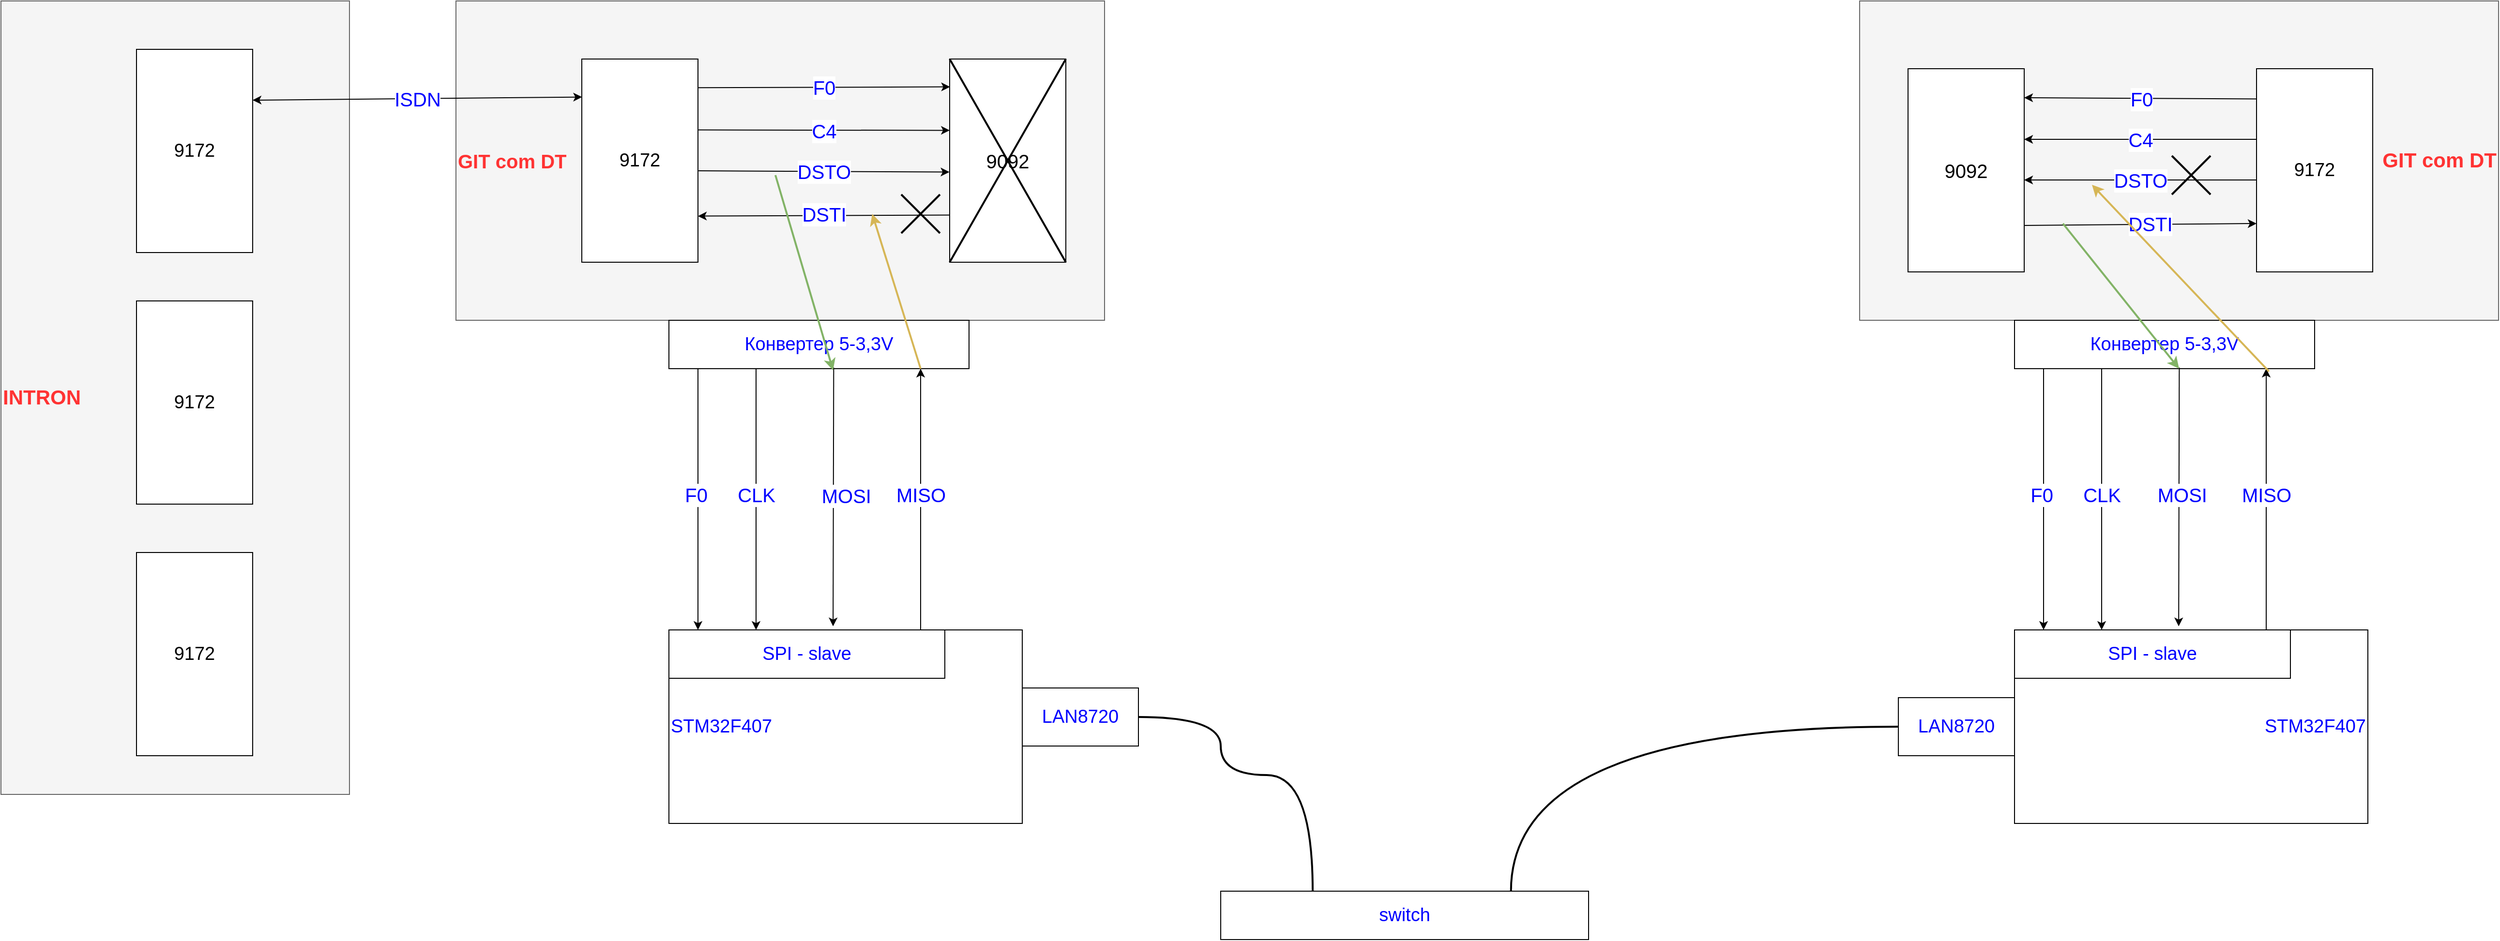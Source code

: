 <mxfile version="19.0.0" type="device"><diagram id="Ht1M8jgEwFfnCIfOTk4-" name="Page-1"><mxGraphModel dx="3355" dy="564" grid="1" gridSize="10" guides="1" tooltips="1" connect="1" arrows="1" fold="1" page="1" pageScale="1" pageWidth="1169" pageHeight="827" math="0" shadow="0"><root><mxCell id="0"/><mxCell id="1" parent="0"/><mxCell id="hxG3Pj3S6vU9Ol8LHDjK-104" value="&lt;b style=&quot;line-height: 2.9;&quot;&gt;&lt;font style=&quot;font-size: 20px;&quot; color=&quot;#ff3333&quot;&gt;GIT com DT&lt;/font&gt;&lt;/b&gt;" style="rounded=0;whiteSpace=wrap;html=1;fillColor=#f5f5f5;fontColor=#333333;strokeColor=#666666;align=left;" vertex="1" parent="1"><mxGeometry x="-650" y="1480" width="670" height="330" as="geometry"/></mxCell><mxCell id="hxG3Pj3S6vU9Ol8LHDjK-105" value="&lt;font style=&quot;font-size: 19px;&quot;&gt;9172&lt;/font&gt;" style="rounded=0;whiteSpace=wrap;html=1;" vertex="1" parent="1"><mxGeometry x="-520" y="1540" width="120" height="210" as="geometry"/></mxCell><mxCell id="hxG3Pj3S6vU9Ol8LHDjK-106" value="&lt;font style=&quot;font-size: 20px;&quot;&gt;9092&lt;/font&gt;" style="rounded=0;whiteSpace=wrap;html=1;" vertex="1" parent="1"><mxGeometry x="-140" y="1540" width="120" height="210" as="geometry"/></mxCell><mxCell id="hxG3Pj3S6vU9Ol8LHDjK-107" value="F0" style="endArrow=classic;html=1;rounded=0;fontColor=#FF3333;exitX=1;exitY=0.141;exitDx=0;exitDy=0;entryX=0.003;entryY=0.137;entryDx=0;entryDy=0;exitPerimeter=0;entryPerimeter=0;" edge="1" parent="1" source="hxG3Pj3S6vU9Ol8LHDjK-105" target="hxG3Pj3S6vU9Ol8LHDjK-106"><mxGeometry relative="1" as="geometry"><mxPoint x="-300" y="1610" as="sourcePoint"/><mxPoint x="-140" y="1610" as="targetPoint"/></mxGeometry></mxCell><mxCell id="hxG3Pj3S6vU9Ol8LHDjK-108" value="&lt;font color=&quot;#0000ff&quot; style=&quot;font-size: 20px;&quot;&gt;F0&lt;/font&gt;" style="edgeLabel;resizable=0;html=1;align=center;verticalAlign=middle;fontColor=#FF3333;" connectable="0" vertex="1" parent="hxG3Pj3S6vU9Ol8LHDjK-107"><mxGeometry relative="1" as="geometry"/></mxCell><mxCell id="hxG3Pj3S6vU9Ol8LHDjK-109" value="F0" style="endArrow=classic;html=1;rounded=0;fontColor=#FF3333;exitX=1;exitY=0.349;exitDx=0;exitDy=0;entryX=0.001;entryY=0.351;entryDx=0;entryDy=0;exitPerimeter=0;entryPerimeter=0;" edge="1" parent="1" source="hxG3Pj3S6vU9Ol8LHDjK-105" target="hxG3Pj3S6vU9Ol8LHDjK-106"><mxGeometry relative="1" as="geometry"><mxPoint x="80" y="1660" as="sourcePoint"/><mxPoint x="290.36" y="1659.16" as="targetPoint"/></mxGeometry></mxCell><mxCell id="hxG3Pj3S6vU9Ol8LHDjK-110" value="&lt;font color=&quot;#0000ff&quot; style=&quot;font-size: 20px;&quot;&gt;C4&lt;/font&gt;" style="edgeLabel;resizable=0;html=1;align=center;verticalAlign=middle;fontColor=#FF3333;" connectable="0" vertex="1" parent="hxG3Pj3S6vU9Ol8LHDjK-109"><mxGeometry relative="1" as="geometry"/></mxCell><mxCell id="hxG3Pj3S6vU9Ol8LHDjK-111" value="F0" style="endArrow=classic;html=1;rounded=0;fontColor=#FF3333;exitX=0.002;exitY=0.768;exitDx=0;exitDy=0;exitPerimeter=0;entryX=1;entryY=0.773;entryDx=0;entryDy=0;entryPerimeter=0;" edge="1" parent="1" source="hxG3Pj3S6vU9Ol8LHDjK-106" target="hxG3Pj3S6vU9Ol8LHDjK-105"><mxGeometry relative="1" as="geometry"><mxPoint x="150" y="1760" as="sourcePoint"/><mxPoint x="360.36" y="1759.16" as="targetPoint"/></mxGeometry></mxCell><mxCell id="hxG3Pj3S6vU9Ol8LHDjK-112" value="&lt;font color=&quot;#0000ff&quot; style=&quot;font-size: 20px;&quot;&gt;DSTI&lt;/font&gt;" style="edgeLabel;resizable=0;html=1;align=center;verticalAlign=middle;fontColor=#FF3333;" connectable="0" vertex="1" parent="hxG3Pj3S6vU9Ol8LHDjK-111"><mxGeometry relative="1" as="geometry"><mxPoint y="-2" as="offset"/></mxGeometry></mxCell><mxCell id="hxG3Pj3S6vU9Ol8LHDjK-113" value="F0" style="endArrow=classic;html=1;rounded=0;fontColor=#FF3333;entryX=-0.002;entryY=0.556;entryDx=0;entryDy=0;exitX=1.005;exitY=0.55;exitDx=0;exitDy=0;exitPerimeter=0;entryPerimeter=0;" edge="1" parent="1" source="hxG3Pj3S6vU9Ol8LHDjK-105" target="hxG3Pj3S6vU9Ol8LHDjK-106"><mxGeometry relative="1" as="geometry"><mxPoint x="30" y="1790" as="sourcePoint"/><mxPoint x="240.36" y="1789.16" as="targetPoint"/></mxGeometry></mxCell><mxCell id="hxG3Pj3S6vU9Ol8LHDjK-114" value="&lt;font color=&quot;#0000ff&quot; style=&quot;font-size: 20px;&quot;&gt;DSTO&lt;/font&gt;" style="edgeLabel;resizable=0;html=1;align=center;verticalAlign=middle;fontColor=#FF3333;" connectable="0" vertex="1" parent="hxG3Pj3S6vU9Ol8LHDjK-113"><mxGeometry relative="1" as="geometry"/></mxCell><mxCell id="hxG3Pj3S6vU9Ol8LHDjK-118" value="STM32F407" style="rounded=0;whiteSpace=wrap;html=1;fontSize=19;fontColor=#0000FF;align=left;" vertex="1" parent="1"><mxGeometry x="-430" y="2130" width="365" height="200" as="geometry"/></mxCell><mxCell id="hxG3Pj3S6vU9Ol8LHDjK-119" value="LAN8720" style="rounded=0;whiteSpace=wrap;html=1;fontSize=19;fontColor=#0000FF;" vertex="1" parent="1"><mxGeometry x="-65" y="2190" width="120" height="60" as="geometry"/></mxCell><mxCell id="hxG3Pj3S6vU9Ol8LHDjK-120" value="SPI - slave" style="rounded=0;whiteSpace=wrap;html=1;fontSize=19;fontColor=#0000FF;" vertex="1" parent="1"><mxGeometry x="-430" y="2130" width="285" height="50" as="geometry"/></mxCell><mxCell id="hxG3Pj3S6vU9Ol8LHDjK-121" value="switch" style="rounded=0;whiteSpace=wrap;html=1;fontSize=19;fontColor=#0000FF;align=center;" vertex="1" parent="1"><mxGeometry x="140" y="2400" width="380" height="50" as="geometry"/></mxCell><mxCell id="hxG3Pj3S6vU9Ol8LHDjK-122" value="" style="endArrow=none;html=1;rounded=0;fontSize=20;fontColor=#0000FF;edgeStyle=orthogonalEdgeStyle;elbow=vertical;exitX=1;exitY=0.5;exitDx=0;exitDy=0;entryX=0.25;entryY=0;entryDx=0;entryDy=0;curved=1;endFill=0;strokeWidth=2;" edge="1" parent="1" source="hxG3Pj3S6vU9Ol8LHDjK-119" target="hxG3Pj3S6vU9Ol8LHDjK-121"><mxGeometry width="50" height="50" relative="1" as="geometry"><mxPoint x="470" y="2050" as="sourcePoint"/><mxPoint x="520" y="2000" as="targetPoint"/><Array as="points"><mxPoint x="140" y="2220"/><mxPoint x="140" y="2280"/><mxPoint x="235" y="2280"/></Array></mxGeometry></mxCell><mxCell id="hxG3Pj3S6vU9Ol8LHDjK-123" value="&lt;div style=&quot;&quot;&gt;&lt;b style=&quot;background-color: initial; line-height: 2.9;&quot;&gt;&lt;font style=&quot;font-size: 21px;&quot; color=&quot;#ff3333&quot;&gt;INTRON&lt;/font&gt;&lt;/b&gt;&lt;/div&gt;" style="rounded=0;whiteSpace=wrap;html=1;fillColor=#f5f5f5;fontColor=#333333;strokeColor=#666666;align=left;" vertex="1" parent="1"><mxGeometry x="-1120" y="1480" width="360" height="820" as="geometry"/></mxCell><mxCell id="hxG3Pj3S6vU9Ol8LHDjK-124" value="&lt;font style=&quot;font-size: 19px;&quot;&gt;9172&lt;/font&gt;" style="rounded=0;whiteSpace=wrap;html=1;" vertex="1" parent="1"><mxGeometry x="-980" y="1530" width="120" height="210" as="geometry"/></mxCell><mxCell id="hxG3Pj3S6vU9Ol8LHDjK-138" value="F0" style="endArrow=classic;html=1;rounded=0;fontColor=#FF3333;exitX=1;exitY=0.25;exitDx=0;exitDy=0;entryX=0.002;entryY=0.187;entryDx=0;entryDy=0;entryPerimeter=0;endFill=1;startArrow=classic;startFill=1;" edge="1" parent="1" source="hxG3Pj3S6vU9Ol8LHDjK-124" target="hxG3Pj3S6vU9Ol8LHDjK-105"><mxGeometry relative="1" as="geometry"><mxPoint x="-680" y="1450" as="sourcePoint"/><mxPoint x="-419.64" y="1449.16" as="targetPoint"/></mxGeometry></mxCell><mxCell id="hxG3Pj3S6vU9Ol8LHDjK-139" value="&lt;font color=&quot;#0000ff&quot; style=&quot;font-size: 20px;&quot;&gt;ISDN&lt;/font&gt;" style="edgeLabel;resizable=0;html=1;align=center;verticalAlign=middle;fontColor=#FF3333;" connectable="0" vertex="1" parent="hxG3Pj3S6vU9Ol8LHDjK-138"><mxGeometry relative="1" as="geometry"/></mxCell><mxCell id="hxG3Pj3S6vU9Ol8LHDjK-140" value="&lt;font style=&quot;font-size: 19px;&quot;&gt;9172&lt;/font&gt;" style="rounded=0;whiteSpace=wrap;html=1;" vertex="1" parent="1"><mxGeometry x="-980" y="1790" width="120" height="210" as="geometry"/></mxCell><mxCell id="hxG3Pj3S6vU9Ol8LHDjK-150" value="&lt;font style=&quot;font-size: 19px;&quot;&gt;9172&lt;/font&gt;" style="rounded=0;whiteSpace=wrap;html=1;" vertex="1" parent="1"><mxGeometry x="-980" y="2050" width="120" height="210" as="geometry"/></mxCell><mxCell id="hxG3Pj3S6vU9Ol8LHDjK-164" value="Конвертер 5-3,3V" style="rounded=0;whiteSpace=wrap;html=1;fontSize=19;fontColor=#0000FF;align=center;" vertex="1" parent="1"><mxGeometry x="-430" y="1810" width="310" height="50" as="geometry"/></mxCell><mxCell id="hxG3Pj3S6vU9Ol8LHDjK-165" value="F0" style="endArrow=classic;html=1;rounded=0;fontColor=#FF3333;exitX=0.549;exitY=0.978;exitDx=0;exitDy=0;entryX=0.595;entryY=-0.074;entryDx=0;entryDy=0;entryPerimeter=0;exitPerimeter=0;" edge="1" parent="1" source="hxG3Pj3S6vU9Ol8LHDjK-164" target="hxG3Pj3S6vU9Ol8LHDjK-120"><mxGeometry relative="1" as="geometry"><mxPoint x="120" y="1920" as="sourcePoint"/><mxPoint x="-140.24" y="1921.05" as="targetPoint"/></mxGeometry></mxCell><mxCell id="hxG3Pj3S6vU9Ol8LHDjK-166" value="&lt;font color=&quot;#0000ff&quot; style=&quot;font-size: 20px;&quot;&gt;MOSI&lt;/font&gt;" style="edgeLabel;resizable=0;html=1;align=right;verticalAlign=middle;fontColor=#FF3333;spacingTop=0;" connectable="0" vertex="1" parent="hxG3Pj3S6vU9Ol8LHDjK-165"><mxGeometry relative="1" as="geometry"><mxPoint x="40" y="-2" as="offset"/></mxGeometry></mxCell><object label="F0" id="hxG3Pj3S6vU9Ol8LHDjK-167"><mxCell style="endArrow=none;html=1;rounded=0;fontColor=#FF3333;exitX=0.5;exitY=1;exitDx=0;exitDy=0;entryX=0.5;entryY=0;entryDx=0;entryDy=0;endFill=0;startArrow=classic;startFill=1;" edge="1" parent="1"><mxGeometry relative="1" as="geometry"><mxPoint x="-170" y="1860" as="sourcePoint"/><mxPoint x="-170" y="2130" as="targetPoint"/></mxGeometry></mxCell></object><mxCell id="hxG3Pj3S6vU9Ol8LHDjK-168" value="&lt;font color=&quot;#0000ff&quot; style=&quot;font-size: 20px;&quot;&gt;MISO&lt;/font&gt;" style="edgeLabel;resizable=0;html=1;align=center;verticalAlign=middle;fontColor=#FF3333;" connectable="0" vertex="1" parent="hxG3Pj3S6vU9Ol8LHDjK-167"><mxGeometry relative="1" as="geometry"><mxPoint y="-5" as="offset"/></mxGeometry></mxCell><mxCell id="hxG3Pj3S6vU9Ol8LHDjK-169" value="F0" style="endArrow=classic;html=1;rounded=0;fontColor=#FF3333;exitX=0.5;exitY=1;exitDx=0;exitDy=0;entryX=0.5;entryY=0;entryDx=0;entryDy=0;" edge="1" parent="1"><mxGeometry relative="1" as="geometry"><mxPoint x="-340" y="1860" as="sourcePoint"/><mxPoint x="-340" y="2130" as="targetPoint"/></mxGeometry></mxCell><mxCell id="hxG3Pj3S6vU9Ol8LHDjK-170" value="&lt;font color=&quot;#0000ff&quot; style=&quot;font-size: 20px;&quot;&gt;CLK&lt;/font&gt;" style="edgeLabel;resizable=0;html=1;align=right;verticalAlign=middle;fontColor=#FF3333;spacingTop=0;" connectable="0" vertex="1" parent="hxG3Pj3S6vU9Ol8LHDjK-169"><mxGeometry relative="1" as="geometry"><mxPoint x="20" y="-5" as="offset"/></mxGeometry></mxCell><mxCell id="hxG3Pj3S6vU9Ol8LHDjK-171" value="F0" style="endArrow=classic;html=1;rounded=0;fontColor=#FF3333;exitX=0.5;exitY=1;exitDx=0;exitDy=0;entryX=0.5;entryY=0;entryDx=0;entryDy=0;" edge="1" parent="1"><mxGeometry relative="1" as="geometry"><mxPoint x="-400" y="1860" as="sourcePoint"/><mxPoint x="-400" y="2130" as="targetPoint"/></mxGeometry></mxCell><mxCell id="hxG3Pj3S6vU9Ol8LHDjK-172" value="&lt;font color=&quot;#0000ff&quot; style=&quot;font-size: 20px;&quot;&gt;F0&lt;/font&gt;" style="edgeLabel;resizable=0;html=1;align=right;verticalAlign=middle;fontColor=#FF3333;spacingTop=0;" connectable="0" vertex="1" parent="hxG3Pj3S6vU9Ol8LHDjK-171"><mxGeometry relative="1" as="geometry"><mxPoint x="10" y="-5" as="offset"/></mxGeometry></mxCell><mxCell id="hxG3Pj3S6vU9Ol8LHDjK-173" value="" style="group" vertex="1" connectable="0" parent="1"><mxGeometry x="-190" y="1680" width="40" height="40" as="geometry"/></mxCell><mxCell id="hxG3Pj3S6vU9Ol8LHDjK-174" value="" style="endArrow=none;html=1;rounded=0;fontSize=20;fontColor=#0000FF;strokeWidth=2;curved=1;elbow=vertical;" edge="1" parent="hxG3Pj3S6vU9Ol8LHDjK-173"><mxGeometry width="50" height="50" relative="1" as="geometry"><mxPoint x="40" y="40" as="sourcePoint"/><mxPoint as="targetPoint"/></mxGeometry></mxCell><mxCell id="hxG3Pj3S6vU9Ol8LHDjK-175" value="" style="endArrow=none;html=1;rounded=0;fontSize=20;fontColor=#0000FF;strokeWidth=2;curved=1;elbow=vertical;" edge="1" parent="hxG3Pj3S6vU9Ol8LHDjK-173"><mxGeometry width="50" height="50" relative="1" as="geometry"><mxPoint y="40" as="sourcePoint"/><mxPoint x="40" as="targetPoint"/></mxGeometry></mxCell><mxCell id="hxG3Pj3S6vU9Ol8LHDjK-176" value="&lt;div style=&quot;&quot;&gt;&lt;b style=&quot;background-color: initial; line-height: 2.9;&quot;&gt;&lt;font style=&quot;font-size: 21px;&quot; color=&quot;#ff3333&quot;&gt;GIT com DT&lt;/font&gt;&lt;/b&gt;&lt;/div&gt;" style="rounded=0;whiteSpace=wrap;html=1;fillColor=#f5f5f5;fontColor=#333333;strokeColor=#666666;align=right;" vertex="1" parent="1"><mxGeometry x="800" y="1480" width="660" height="330" as="geometry"/></mxCell><mxCell id="hxG3Pj3S6vU9Ol8LHDjK-177" value="&lt;font style=&quot;font-size: 19px;&quot;&gt;9172&lt;/font&gt;" style="rounded=0;whiteSpace=wrap;html=1;" vertex="1" parent="1"><mxGeometry x="1210" y="1550" width="120" height="210" as="geometry"/></mxCell><mxCell id="hxG3Pj3S6vU9Ol8LHDjK-178" value="&lt;font style=&quot;font-size: 20px;&quot;&gt;9092&lt;/font&gt;" style="rounded=0;whiteSpace=wrap;html=1;" vertex="1" parent="1"><mxGeometry x="850" y="1550" width="120" height="210" as="geometry"/></mxCell><mxCell id="hxG3Pj3S6vU9Ol8LHDjK-179" value="F0" style="endArrow=classic;html=1;rounded=0;fontColor=#FF3333;exitX=0.003;exitY=0.149;exitDx=0;exitDy=0;exitPerimeter=0;" edge="1" parent="1" source="hxG3Pj3S6vU9Ol8LHDjK-177"><mxGeometry relative="1" as="geometry"><mxPoint x="1120" y="1620" as="sourcePoint"/><mxPoint x="970" y="1580" as="targetPoint"/></mxGeometry></mxCell><mxCell id="hxG3Pj3S6vU9Ol8LHDjK-180" value="&lt;font color=&quot;#0000ff&quot; style=&quot;font-size: 20px;&quot;&gt;F0&lt;/font&gt;" style="edgeLabel;resizable=0;html=1;align=center;verticalAlign=middle;fontColor=#FF3333;" connectable="0" vertex="1" parent="hxG3Pj3S6vU9Ol8LHDjK-179"><mxGeometry relative="1" as="geometry"/></mxCell><mxCell id="hxG3Pj3S6vU9Ol8LHDjK-181" value="F0" style="endArrow=classic;html=1;rounded=0;fontColor=#FF3333;" edge="1" parent="1"><mxGeometry relative="1" as="geometry"><mxPoint x="1210.0" y="1623" as="sourcePoint"/><mxPoint x="970" y="1623" as="targetPoint"/></mxGeometry></mxCell><mxCell id="hxG3Pj3S6vU9Ol8LHDjK-182" value="&lt;font color=&quot;#0000ff&quot; style=&quot;font-size: 20px;&quot;&gt;C4&lt;/font&gt;" style="edgeLabel;resizable=0;html=1;align=center;verticalAlign=middle;fontColor=#FF3333;" connectable="0" vertex="1" parent="hxG3Pj3S6vU9Ol8LHDjK-181"><mxGeometry relative="1" as="geometry"/></mxCell><mxCell id="hxG3Pj3S6vU9Ol8LHDjK-183" value="F0" style="endArrow=classic;html=1;rounded=0;fontColor=#FF3333;" edge="1" parent="1"><mxGeometry relative="1" as="geometry"><mxPoint x="970" y="1712" as="sourcePoint"/><mxPoint x="1210.0" y="1710" as="targetPoint"/></mxGeometry></mxCell><mxCell id="hxG3Pj3S6vU9Ol8LHDjK-184" value="&lt;font color=&quot;#0000ff&quot; style=&quot;font-size: 20px;&quot;&gt;DSTI&lt;/font&gt;" style="edgeLabel;resizable=0;html=1;align=center;verticalAlign=middle;fontColor=#FF3333;" connectable="0" vertex="1" parent="hxG3Pj3S6vU9Ol8LHDjK-183"><mxGeometry relative="1" as="geometry"><mxPoint x="10" y="-1" as="offset"/></mxGeometry></mxCell><mxCell id="hxG3Pj3S6vU9Ol8LHDjK-185" value="F0" style="endArrow=classic;html=1;rounded=0;fontColor=#FF3333;" edge="1" parent="1"><mxGeometry relative="1" as="geometry"><mxPoint x="1210.0" y="1665" as="sourcePoint"/><mxPoint x="970" y="1665" as="targetPoint"/></mxGeometry></mxCell><mxCell id="hxG3Pj3S6vU9Ol8LHDjK-186" value="&lt;font color=&quot;#0000ff&quot; style=&quot;font-size: 20px;&quot;&gt;DSTO&lt;/font&gt;" style="edgeLabel;resizable=0;html=1;align=center;verticalAlign=middle;fontColor=#FF3333;" connectable="0" vertex="1" parent="hxG3Pj3S6vU9Ol8LHDjK-185"><mxGeometry relative="1" as="geometry"/></mxCell><mxCell id="hxG3Pj3S6vU9Ol8LHDjK-190" value="STM32F407" style="rounded=0;whiteSpace=wrap;html=1;fontSize=19;fontColor=#0000FF;align=right;" vertex="1" parent="1"><mxGeometry x="960" y="2130" width="365" height="200" as="geometry"/></mxCell><mxCell id="hxG3Pj3S6vU9Ol8LHDjK-191" value="LAN8720" style="rounded=0;whiteSpace=wrap;html=1;fontSize=19;fontColor=#0000FF;" vertex="1" parent="1"><mxGeometry x="840" y="2200" width="120" height="60" as="geometry"/></mxCell><mxCell id="hxG3Pj3S6vU9Ol8LHDjK-192" value="SPI - slave" style="rounded=0;whiteSpace=wrap;html=1;fontSize=19;fontColor=#0000FF;" vertex="1" parent="1"><mxGeometry x="960" y="2130" width="285" height="50" as="geometry"/></mxCell><mxCell id="hxG3Pj3S6vU9Ol8LHDjK-193" value="Конвертер 5-3,3V" style="rounded=0;whiteSpace=wrap;html=1;fontSize=19;fontColor=#0000FF;align=center;" vertex="1" parent="1"><mxGeometry x="960" y="1810" width="310" height="50" as="geometry"/></mxCell><mxCell id="hxG3Pj3S6vU9Ol8LHDjK-194" value="F0" style="endArrow=classic;html=1;rounded=0;fontColor=#FF3333;exitX=0.549;exitY=0.978;exitDx=0;exitDy=0;entryX=0.595;entryY=-0.074;entryDx=0;entryDy=0;entryPerimeter=0;exitPerimeter=0;" edge="1" parent="1" source="hxG3Pj3S6vU9Ol8LHDjK-193" target="hxG3Pj3S6vU9Ol8LHDjK-192"><mxGeometry relative="1" as="geometry"><mxPoint x="1510" y="1920" as="sourcePoint"/><mxPoint x="1249.76" y="1921.05" as="targetPoint"/></mxGeometry></mxCell><mxCell id="hxG3Pj3S6vU9Ol8LHDjK-195" value="&lt;font color=&quot;#0000ff&quot; style=&quot;font-size: 20px;&quot;&gt;MOSI&lt;/font&gt;" style="edgeLabel;resizable=0;html=1;align=right;verticalAlign=middle;fontColor=#FF3333;spacingTop=0;" connectable="0" vertex="1" parent="hxG3Pj3S6vU9Ol8LHDjK-194"><mxGeometry relative="1" as="geometry"><mxPoint x="30" y="-3" as="offset"/></mxGeometry></mxCell><object label="F0" id="hxG3Pj3S6vU9Ol8LHDjK-196"><mxCell style="endArrow=none;html=1;rounded=0;fontColor=#FF3333;exitX=0.5;exitY=1;exitDx=0;exitDy=0;entryX=0.5;entryY=0;entryDx=0;entryDy=0;endFill=0;startArrow=classic;startFill=1;" edge="1" parent="1"><mxGeometry relative="1" as="geometry"><mxPoint x="1220" y="1860" as="sourcePoint"/><mxPoint x="1220" y="2130" as="targetPoint"/></mxGeometry></mxCell></object><mxCell id="hxG3Pj3S6vU9Ol8LHDjK-197" value="&lt;font color=&quot;#0000ff&quot; style=&quot;font-size: 20px;&quot;&gt;MISO&lt;/font&gt;" style="edgeLabel;resizable=0;html=1;align=center;verticalAlign=middle;fontColor=#FF3333;" connectable="0" vertex="1" parent="hxG3Pj3S6vU9Ol8LHDjK-196"><mxGeometry relative="1" as="geometry"><mxPoint y="-5" as="offset"/></mxGeometry></mxCell><mxCell id="hxG3Pj3S6vU9Ol8LHDjK-198" value="F0" style="endArrow=classic;html=1;rounded=0;fontColor=#FF3333;exitX=0.5;exitY=1;exitDx=0;exitDy=0;entryX=0.5;entryY=0;entryDx=0;entryDy=0;" edge="1" parent="1"><mxGeometry relative="1" as="geometry"><mxPoint x="1050" y="1860" as="sourcePoint"/><mxPoint x="1050" y="2130" as="targetPoint"/></mxGeometry></mxCell><mxCell id="hxG3Pj3S6vU9Ol8LHDjK-199" value="&lt;font color=&quot;#0000ff&quot; style=&quot;font-size: 20px;&quot;&gt;CLK&lt;/font&gt;" style="edgeLabel;resizable=0;html=1;align=right;verticalAlign=middle;fontColor=#FF3333;spacingTop=0;" connectable="0" vertex="1" parent="hxG3Pj3S6vU9Ol8LHDjK-198"><mxGeometry relative="1" as="geometry"><mxPoint x="20" y="-5" as="offset"/></mxGeometry></mxCell><mxCell id="hxG3Pj3S6vU9Ol8LHDjK-200" value="F0" style="endArrow=classic;html=1;rounded=0;fontColor=#FF3333;exitX=0.5;exitY=1;exitDx=0;exitDy=0;entryX=0.5;entryY=0;entryDx=0;entryDy=0;" edge="1" parent="1"><mxGeometry relative="1" as="geometry"><mxPoint x="990" y="1860" as="sourcePoint"/><mxPoint x="990" y="2130" as="targetPoint"/></mxGeometry></mxCell><mxCell id="hxG3Pj3S6vU9Ol8LHDjK-201" value="&lt;font color=&quot;#0000ff&quot; style=&quot;font-size: 20px;&quot;&gt;F0&lt;/font&gt;" style="edgeLabel;resizable=0;html=1;align=right;verticalAlign=middle;fontColor=#FF3333;spacingTop=0;" connectable="0" vertex="1" parent="hxG3Pj3S6vU9Ol8LHDjK-200"><mxGeometry relative="1" as="geometry"><mxPoint x="10" y="-5" as="offset"/></mxGeometry></mxCell><mxCell id="hxG3Pj3S6vU9Ol8LHDjK-202" value="" style="endArrow=none;html=1;rounded=0;fontSize=20;fontColor=#0000FF;edgeStyle=orthogonalEdgeStyle;elbow=vertical;exitX=0.789;exitY=0;exitDx=0;exitDy=0;entryX=0;entryY=0.5;entryDx=0;entryDy=0;curved=1;endFill=0;strokeWidth=2;exitPerimeter=0;" edge="1" parent="1" source="hxG3Pj3S6vU9Ol8LHDjK-121" target="hxG3Pj3S6vU9Ol8LHDjK-191"><mxGeometry width="50" height="50" relative="1" as="geometry"><mxPoint x="1020" y="2250" as="sourcePoint"/><mxPoint x="1200" y="2430" as="targetPoint"/><Array as="points"><mxPoint x="440" y="2230"/></Array></mxGeometry></mxCell><mxCell id="hxG3Pj3S6vU9Ol8LHDjK-203" value="" style="group" vertex="1" connectable="0" parent="1"><mxGeometry x="1122.5" y="1640" width="40" height="40" as="geometry"/></mxCell><mxCell id="hxG3Pj3S6vU9Ol8LHDjK-204" value="" style="endArrow=none;html=1;rounded=0;fontSize=20;fontColor=#0000FF;strokeWidth=2;curved=1;elbow=vertical;" edge="1" parent="hxG3Pj3S6vU9Ol8LHDjK-203"><mxGeometry width="50" height="50" relative="1" as="geometry"><mxPoint x="40" y="40" as="sourcePoint"/><mxPoint as="targetPoint"/></mxGeometry></mxCell><mxCell id="hxG3Pj3S6vU9Ol8LHDjK-205" value="" style="endArrow=none;html=1;rounded=0;fontSize=20;fontColor=#0000FF;strokeWidth=2;curved=1;elbow=vertical;" edge="1" parent="hxG3Pj3S6vU9Ol8LHDjK-203"><mxGeometry width="50" height="50" relative="1" as="geometry"><mxPoint y="40" as="sourcePoint"/><mxPoint x="40" as="targetPoint"/></mxGeometry></mxCell><mxCell id="hxG3Pj3S6vU9Ol8LHDjK-206" value="" style="endArrow=none;html=1;strokeWidth=2;rounded=0;fontSize=20;fontColor=#0000FF;curved=1;elbow=vertical;entryX=0.848;entryY=1.058;entryDx=0;entryDy=0;entryPerimeter=0;fillColor=#fff2cc;strokeColor=#d6b656;endFill=0;startArrow=classic;startFill=1;" edge="1" parent="1" target="hxG3Pj3S6vU9Ol8LHDjK-193"><mxGeometry width="50" height="50" relative="1" as="geometry"><mxPoint x="1040" y="1670" as="sourcePoint"/><mxPoint x="490" y="1870" as="targetPoint"/></mxGeometry></mxCell><mxCell id="hxG3Pj3S6vU9Ol8LHDjK-208" value="" style="endArrow=none;html=1;strokeWidth=2;rounded=0;fontSize=20;fontColor=#0000FF;curved=1;elbow=vertical;fillColor=#d5e8d4;strokeColor=#82b366;endFill=0;startArrow=classic;startFill=1;" edge="1" parent="1"><mxGeometry width="50" height="50" relative="1" as="geometry"><mxPoint x="1130" y="1860" as="sourcePoint"/><mxPoint x="1010" y="1710" as="targetPoint"/></mxGeometry></mxCell><mxCell id="hxG3Pj3S6vU9Ol8LHDjK-209" value="" style="endArrow=none;html=1;strokeWidth=2;rounded=0;fontSize=20;fontColor=#0000FF;curved=1;elbow=vertical;fillColor=#fff2cc;strokeColor=#d6b656;endFill=0;startArrow=classic;startFill=1;" edge="1" parent="1"><mxGeometry width="50" height="50" relative="1" as="geometry"><mxPoint x="-220" y="1700" as="sourcePoint"/><mxPoint x="-170" y="1860" as="targetPoint"/></mxGeometry></mxCell><mxCell id="hxG3Pj3S6vU9Ol8LHDjK-210" value="" style="endArrow=classic;html=1;strokeWidth=2;rounded=0;fontSize=20;fontColor=#0000FF;curved=1;elbow=vertical;fillColor=#d5e8d4;strokeColor=#82b366;endFill=1;startArrow=none;startFill=0;entryX=0.547;entryY=1.034;entryDx=0;entryDy=0;entryPerimeter=0;" edge="1" parent="1" target="hxG3Pj3S6vU9Ol8LHDjK-164"><mxGeometry width="50" height="50" relative="1" as="geometry"><mxPoint x="-320" y="1660" as="sourcePoint"/><mxPoint x="60" y="1970" as="targetPoint"/></mxGeometry></mxCell><mxCell id="hxG3Pj3S6vU9Ol8LHDjK-211" value="" style="group" vertex="1" connectable="0" parent="1"><mxGeometry x="-140" y="1540" width="120" height="210" as="geometry"/></mxCell><mxCell id="hxG3Pj3S6vU9Ol8LHDjK-212" value="" style="endArrow=none;html=1;rounded=0;fontSize=20;fontColor=#0000FF;strokeWidth=2;curved=1;elbow=vertical;" edge="1" parent="hxG3Pj3S6vU9Ol8LHDjK-211"><mxGeometry width="50" height="50" relative="1" as="geometry"><mxPoint x="120" y="210" as="sourcePoint"/><mxPoint as="targetPoint"/></mxGeometry></mxCell><mxCell id="hxG3Pj3S6vU9Ol8LHDjK-213" value="" style="endArrow=none;html=1;rounded=0;fontSize=20;fontColor=#0000FF;strokeWidth=2;curved=1;elbow=vertical;" edge="1" parent="hxG3Pj3S6vU9Ol8LHDjK-211"><mxGeometry width="50" height="50" relative="1" as="geometry"><mxPoint y="210" as="sourcePoint"/><mxPoint x="120" as="targetPoint"/></mxGeometry></mxCell></root></mxGraphModel></diagram></mxfile>